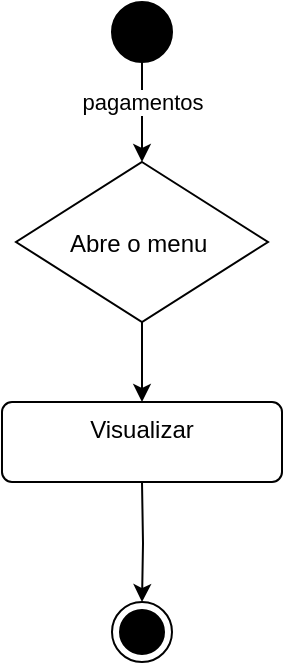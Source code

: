 <mxfile version="22.1.4" type="device">
  <diagram name="Página-1" id="YsGdG1AM4rVObODEC8tR">
    <mxGraphModel dx="1032" dy="539" grid="1" gridSize="10" guides="1" tooltips="1" connect="1" arrows="1" fold="1" page="1" pageScale="1" pageWidth="827" pageHeight="1169" math="0" shadow="0">
      <root>
        <mxCell id="0" />
        <mxCell id="1" parent="0" />
        <mxCell id="tKnN3sahUIZj_fmYFDAc-33" value="" style="edgeStyle=orthogonalEdgeStyle;rounded=0;orthogonalLoop=1;jettySize=auto;html=1;" edge="1" parent="1" source="tKnN3sahUIZj_fmYFDAc-35">
          <mxGeometry relative="1" as="geometry">
            <mxPoint x="399" y="90" as="targetPoint" />
          </mxGeometry>
        </mxCell>
        <mxCell id="tKnN3sahUIZj_fmYFDAc-34" value="pagamentos" style="edgeLabel;html=1;align=center;verticalAlign=middle;resizable=0;points=[];" vertex="1" connectable="0" parent="tKnN3sahUIZj_fmYFDAc-33">
          <mxGeometry x="-0.339" y="2" relative="1" as="geometry">
            <mxPoint x="-2" y="3" as="offset" />
          </mxGeometry>
        </mxCell>
        <mxCell id="tKnN3sahUIZj_fmYFDAc-35" value="" style="ellipse;fillColor=strokeColor;html=1;" vertex="1" parent="1">
          <mxGeometry x="384" y="10" width="30" height="30" as="geometry" />
        </mxCell>
        <mxCell id="tKnN3sahUIZj_fmYFDAc-37" value="" style="edgeStyle=orthogonalEdgeStyle;rounded=0;orthogonalLoop=1;jettySize=auto;html=1;" edge="1" parent="1" source="tKnN3sahUIZj_fmYFDAc-38" target="tKnN3sahUIZj_fmYFDAc-40">
          <mxGeometry relative="1" as="geometry" />
        </mxCell>
        <mxCell id="tKnN3sahUIZj_fmYFDAc-38" value="Abre o menu " style="rhombus;" vertex="1" parent="1">
          <mxGeometry x="336" y="90" width="126" height="80" as="geometry" />
        </mxCell>
        <mxCell id="tKnN3sahUIZj_fmYFDAc-40" value="Visualizar" style="html=1;align=center;verticalAlign=top;rounded=1;absoluteArcSize=1;arcSize=10;dashed=0;whiteSpace=wrap;" vertex="1" parent="1">
          <mxGeometry x="329" y="210" width="140" height="40" as="geometry" />
        </mxCell>
        <mxCell id="tKnN3sahUIZj_fmYFDAc-47" value="" style="edgeStyle=orthogonalEdgeStyle;rounded=0;orthogonalLoop=1;jettySize=auto;html=1;" edge="1" parent="1" target="tKnN3sahUIZj_fmYFDAc-48">
          <mxGeometry relative="1" as="geometry">
            <mxPoint x="399" y="340" as="targetPoint" />
            <mxPoint x="399" y="250" as="sourcePoint" />
          </mxGeometry>
        </mxCell>
        <mxCell id="tKnN3sahUIZj_fmYFDAc-48" value="" style="ellipse;html=1;shape=endState;fillColor=strokeColor;" vertex="1" parent="1">
          <mxGeometry x="384" y="310" width="30" height="30" as="geometry" />
        </mxCell>
      </root>
    </mxGraphModel>
  </diagram>
</mxfile>
